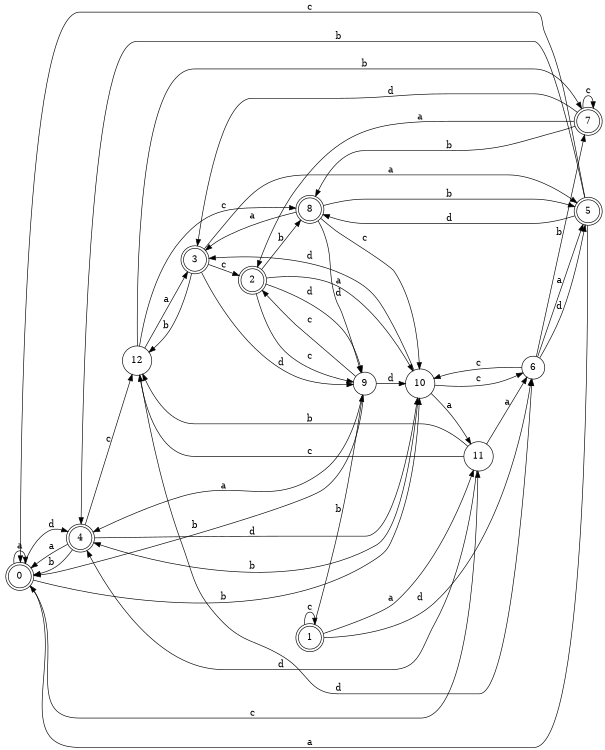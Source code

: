 digraph n11_4 {
__start0 [label="" shape="none"];

rankdir=LR;
size="8,5";

s0 [style="rounded,filled", color="black", fillcolor="white" shape="doublecircle", label="0"];
s1 [style="rounded,filled", color="black", fillcolor="white" shape="doublecircle", label="1"];
s2 [style="rounded,filled", color="black", fillcolor="white" shape="doublecircle", label="2"];
s3 [style="rounded,filled", color="black", fillcolor="white" shape="doublecircle", label="3"];
s4 [style="rounded,filled", color="black", fillcolor="white" shape="doublecircle", label="4"];
s5 [style="rounded,filled", color="black", fillcolor="white" shape="doublecircle", label="5"];
s6 [style="filled", color="black", fillcolor="white" shape="circle", label="6"];
s7 [style="rounded,filled", color="black", fillcolor="white" shape="doublecircle", label="7"];
s8 [style="rounded,filled", color="black", fillcolor="white" shape="doublecircle", label="8"];
s9 [style="filled", color="black", fillcolor="white" shape="circle", label="9"];
s10 [style="filled", color="black", fillcolor="white" shape="circle", label="10"];
s11 [style="filled", color="black", fillcolor="white" shape="circle", label="11"];
s12 [style="filled", color="black", fillcolor="white" shape="circle", label="12"];
s0 -> s0 [label="a"];
s0 -> s10 [label="b"];
s0 -> s11 [label="c"];
s0 -> s4 [label="d"];
s1 -> s11 [label="a"];
s1 -> s9 [label="b"];
s1 -> s1 [label="c"];
s1 -> s6 [label="d"];
s2 -> s10 [label="a"];
s2 -> s8 [label="b"];
s2 -> s9 [label="c"];
s2 -> s9 [label="d"];
s3 -> s5 [label="a"];
s3 -> s12 [label="b"];
s3 -> s2 [label="c"];
s3 -> s9 [label="d"];
s4 -> s0 [label="a"];
s4 -> s0 [label="b"];
s4 -> s12 [label="c"];
s4 -> s10 [label="d"];
s5 -> s0 [label="a"];
s5 -> s4 [label="b"];
s5 -> s0 [label="c"];
s5 -> s8 [label="d"];
s6 -> s5 [label="a"];
s6 -> s7 [label="b"];
s6 -> s10 [label="c"];
s6 -> s5 [label="d"];
s7 -> s2 [label="a"];
s7 -> s8 [label="b"];
s7 -> s7 [label="c"];
s7 -> s3 [label="d"];
s8 -> s3 [label="a"];
s8 -> s5 [label="b"];
s8 -> s10 [label="c"];
s8 -> s9 [label="d"];
s9 -> s4 [label="a"];
s9 -> s0 [label="b"];
s9 -> s2 [label="c"];
s9 -> s10 [label="d"];
s10 -> s11 [label="a"];
s10 -> s4 [label="b"];
s10 -> s6 [label="c"];
s10 -> s3 [label="d"];
s11 -> s6 [label="a"];
s11 -> s12 [label="b"];
s11 -> s12 [label="c"];
s11 -> s4 [label="d"];
s12 -> s3 [label="a"];
s12 -> s7 [label="b"];
s12 -> s8 [label="c"];
s12 -> s6 [label="d"];

}